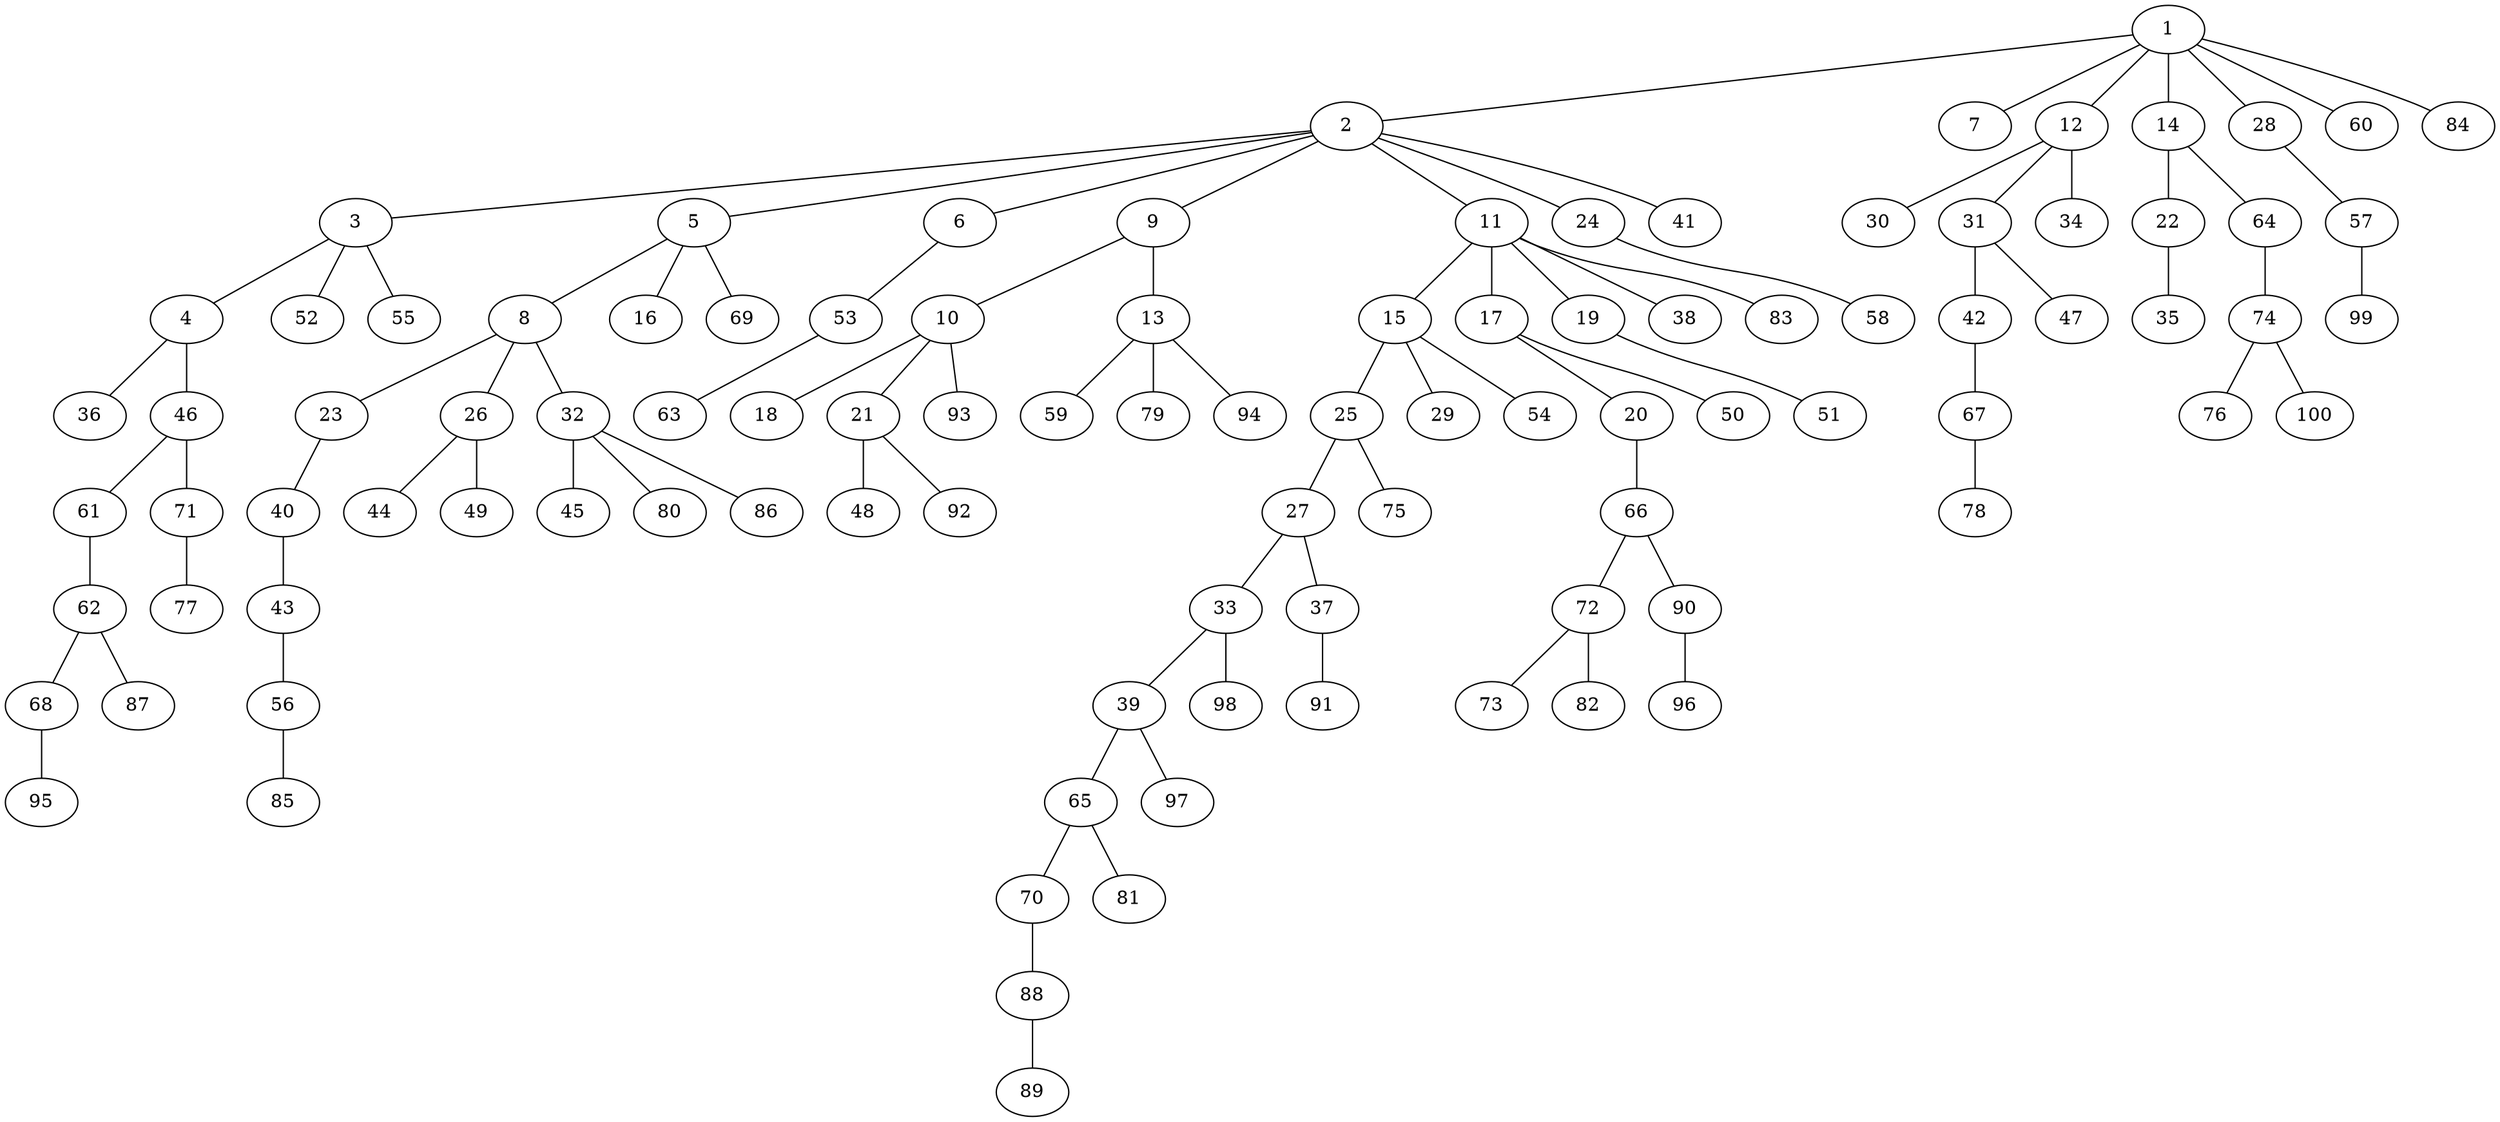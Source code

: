 graph graphname {1--2
1--7
1--12
1--14
1--28
1--60
1--84
2--3
2--5
2--6
2--9
2--11
2--24
2--41
3--4
3--52
3--55
4--36
4--46
5--8
5--16
5--69
6--53
8--23
8--26
8--32
9--10
9--13
10--18
10--21
10--93
11--15
11--17
11--19
11--38
11--83
12--30
12--31
12--34
13--59
13--79
13--94
14--22
14--64
15--25
15--29
15--54
17--20
17--50
19--51
20--66
21--48
21--92
22--35
23--40
24--58
25--27
25--75
26--44
26--49
27--33
27--37
28--57
31--42
31--47
32--45
32--80
32--86
33--39
33--98
37--91
39--65
39--97
40--43
42--67
43--56
46--61
46--71
53--63
56--85
57--99
61--62
62--68
62--87
64--74
65--70
65--81
66--72
66--90
67--78
68--95
70--88
71--77
72--73
72--82
74--76
74--100
88--89
90--96
}